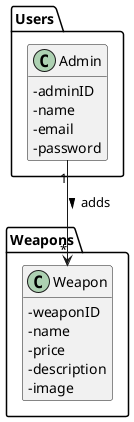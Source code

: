 @startuml
'https://plantuml.com/class-diagram
hide methods
skinparam classAttributeIconSize 0

package Weapons{
class Weapon{
-weaponID
-name
-price
-description
-image
}
}

package Users{
class Admin{
-adminID
-name
-email
-password
}
}

Admin "1" -->"*" Weapon : adds >

@enduml